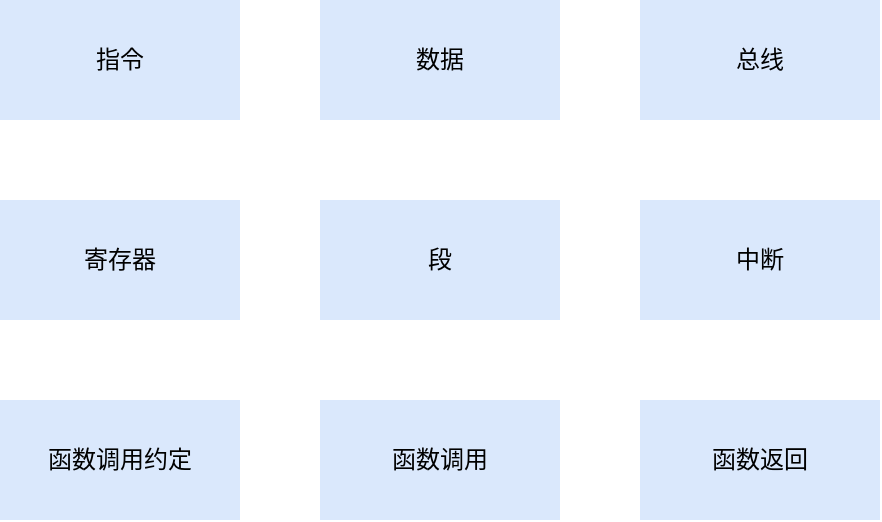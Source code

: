 <mxfile version="20.5.3" type="github">
  <diagram id="HJTPJpAjzANawymtMCd_" name="Page-1">
    <mxGraphModel dx="1298" dy="734" grid="1" gridSize="10" guides="1" tooltips="1" connect="1" arrows="1" fold="1" page="1" pageScale="1" pageWidth="850" pageHeight="1100" math="0" shadow="0">
      <root>
        <mxCell id="0" />
        <mxCell id="1" parent="0" />
        <mxCell id="qwIwoAxa6R021Wex6VNc-1" value="指令" style="rounded=0;whiteSpace=wrap;html=1;fillColor=#dae8fc;strokeColor=none;" vertex="1" parent="1">
          <mxGeometry x="120" y="160" width="120" height="60" as="geometry" />
        </mxCell>
        <mxCell id="qwIwoAxa6R021Wex6VNc-2" value="数据" style="rounded=0;whiteSpace=wrap;html=1;fillColor=#dae8fc;strokeColor=none;" vertex="1" parent="1">
          <mxGeometry x="280" y="160" width="120" height="60" as="geometry" />
        </mxCell>
        <mxCell id="qwIwoAxa6R021Wex6VNc-3" value="总线" style="rounded=0;whiteSpace=wrap;html=1;fillColor=#dae8fc;strokeColor=none;" vertex="1" parent="1">
          <mxGeometry x="440" y="160" width="120" height="60" as="geometry" />
        </mxCell>
        <mxCell id="qwIwoAxa6R021Wex6VNc-4" value="寄存器" style="rounded=0;whiteSpace=wrap;html=1;fillColor=#dae8fc;strokeColor=none;" vertex="1" parent="1">
          <mxGeometry x="120" y="260" width="120" height="60" as="geometry" />
        </mxCell>
        <mxCell id="qwIwoAxa6R021Wex6VNc-5" value="段" style="rounded=0;whiteSpace=wrap;html=1;fillColor=#dae8fc;strokeColor=none;" vertex="1" parent="1">
          <mxGeometry x="280" y="260" width="120" height="60" as="geometry" />
        </mxCell>
        <mxCell id="qwIwoAxa6R021Wex6VNc-6" value="函数调用" style="rounded=0;whiteSpace=wrap;html=1;fillColor=#dae8fc;strokeColor=none;" vertex="1" parent="1">
          <mxGeometry x="280" y="360" width="120" height="60" as="geometry" />
        </mxCell>
        <mxCell id="qwIwoAxa6R021Wex6VNc-7" value="函数返回" style="rounded=0;whiteSpace=wrap;html=1;fillColor=#dae8fc;strokeColor=none;" vertex="1" parent="1">
          <mxGeometry x="440" y="360" width="120" height="60" as="geometry" />
        </mxCell>
        <mxCell id="qwIwoAxa6R021Wex6VNc-8" value="中断" style="rounded=0;whiteSpace=wrap;html=1;fillColor=#dae8fc;strokeColor=none;" vertex="1" parent="1">
          <mxGeometry x="440" y="260" width="120" height="60" as="geometry" />
        </mxCell>
        <mxCell id="qwIwoAxa6R021Wex6VNc-9" value="函数调用约定" style="rounded=0;whiteSpace=wrap;html=1;fillColor=#dae8fc;strokeColor=none;" vertex="1" parent="1">
          <mxGeometry x="120" y="360" width="120" height="60" as="geometry" />
        </mxCell>
      </root>
    </mxGraphModel>
  </diagram>
</mxfile>

